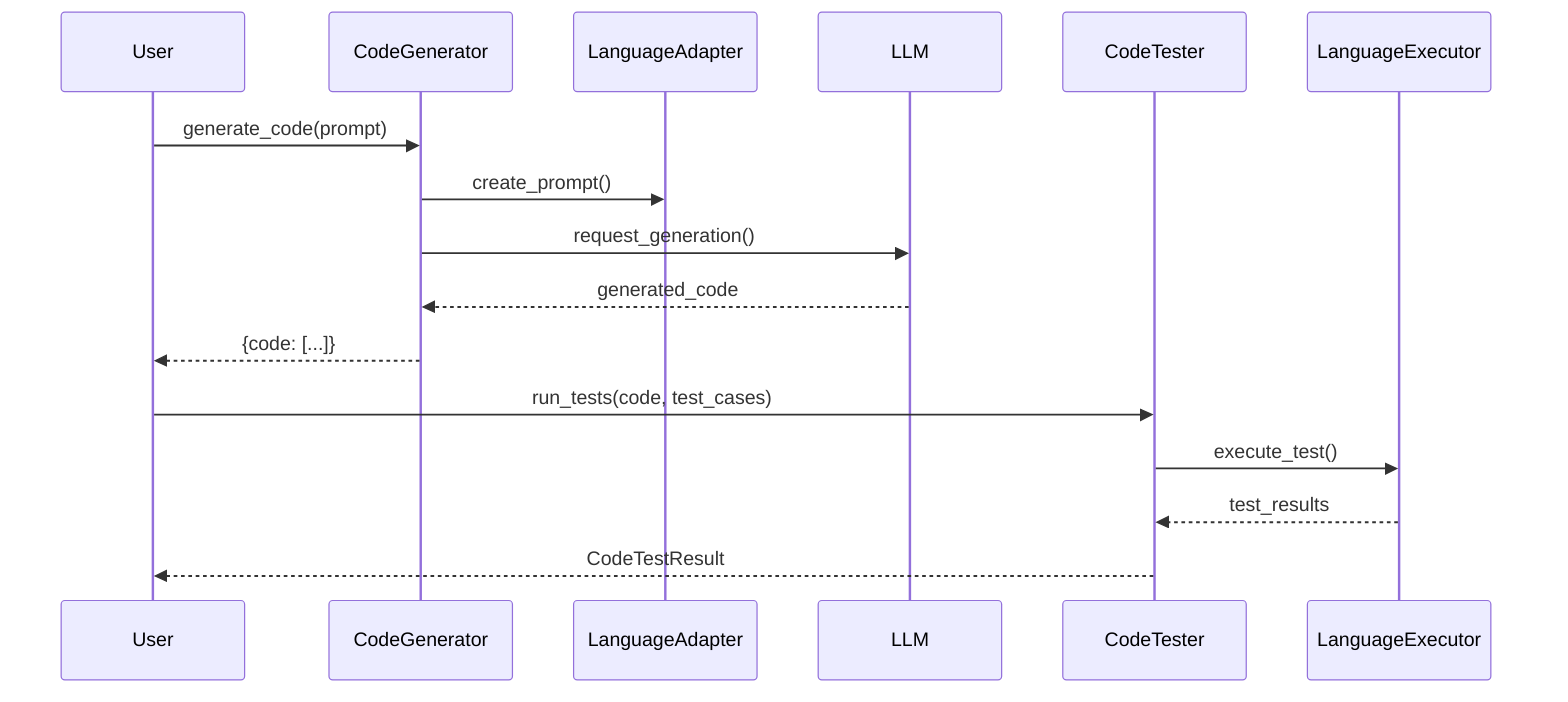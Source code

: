 sequenceDiagram
    participant User
    participant CodeGenerator
    participant LanguageAdapter
    participant LLM
    participant CodeTester
    participant LanguageExecutor
    
    User->>CodeGenerator: generate_code(prompt)
    CodeGenerator->>LanguageAdapter: create_prompt()
    CodeGenerator->>LLM: request_generation()
    LLM-->>CodeGenerator: generated_code
    CodeGenerator-->>User: {code: [...]}
    
    User->>CodeTester: run_tests(code, test_cases)
    CodeTester->>LanguageExecutor: execute_test()
    LanguageExecutor-->>CodeTester: test_results
    CodeTester-->>User: CodeTestResult